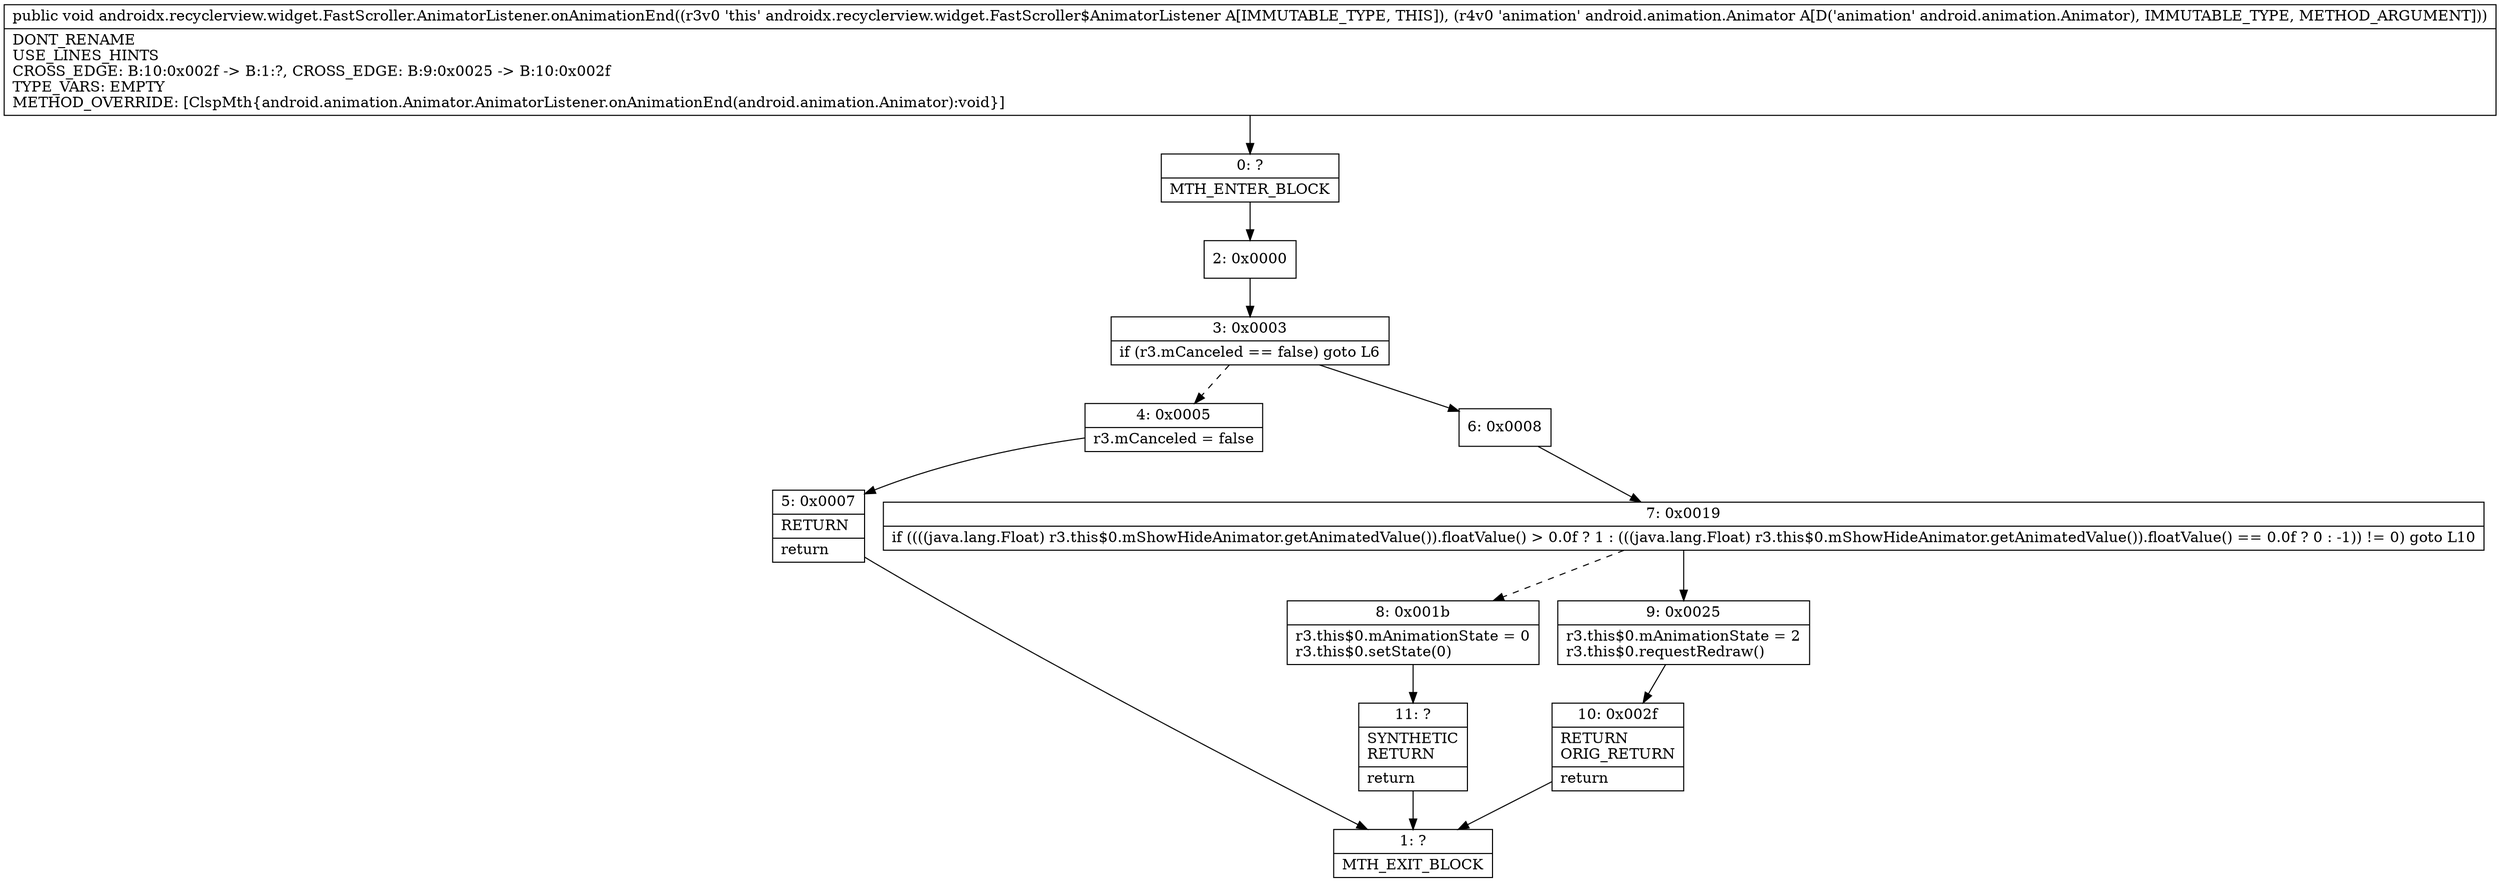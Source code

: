 digraph "CFG forandroidx.recyclerview.widget.FastScroller.AnimatorListener.onAnimationEnd(Landroid\/animation\/Animator;)V" {
Node_0 [shape=record,label="{0\:\ ?|MTH_ENTER_BLOCK\l}"];
Node_2 [shape=record,label="{2\:\ 0x0000}"];
Node_3 [shape=record,label="{3\:\ 0x0003|if (r3.mCanceled == false) goto L6\l}"];
Node_4 [shape=record,label="{4\:\ 0x0005|r3.mCanceled = false\l}"];
Node_5 [shape=record,label="{5\:\ 0x0007|RETURN\l|return\l}"];
Node_1 [shape=record,label="{1\:\ ?|MTH_EXIT_BLOCK\l}"];
Node_6 [shape=record,label="{6\:\ 0x0008}"];
Node_7 [shape=record,label="{7\:\ 0x0019|if ((((java.lang.Float) r3.this$0.mShowHideAnimator.getAnimatedValue()).floatValue() \> 0.0f ? 1 : (((java.lang.Float) r3.this$0.mShowHideAnimator.getAnimatedValue()).floatValue() == 0.0f ? 0 : \-1)) != 0) goto L10\l}"];
Node_8 [shape=record,label="{8\:\ 0x001b|r3.this$0.mAnimationState = 0\lr3.this$0.setState(0)\l}"];
Node_11 [shape=record,label="{11\:\ ?|SYNTHETIC\lRETURN\l|return\l}"];
Node_9 [shape=record,label="{9\:\ 0x0025|r3.this$0.mAnimationState = 2\lr3.this$0.requestRedraw()\l}"];
Node_10 [shape=record,label="{10\:\ 0x002f|RETURN\lORIG_RETURN\l|return\l}"];
MethodNode[shape=record,label="{public void androidx.recyclerview.widget.FastScroller.AnimatorListener.onAnimationEnd((r3v0 'this' androidx.recyclerview.widget.FastScroller$AnimatorListener A[IMMUTABLE_TYPE, THIS]), (r4v0 'animation' android.animation.Animator A[D('animation' android.animation.Animator), IMMUTABLE_TYPE, METHOD_ARGUMENT]))  | DONT_RENAME\lUSE_LINES_HINTS\lCROSS_EDGE: B:10:0x002f \-\> B:1:?, CROSS_EDGE: B:9:0x0025 \-\> B:10:0x002f\lTYPE_VARS: EMPTY\lMETHOD_OVERRIDE: [ClspMth\{android.animation.Animator.AnimatorListener.onAnimationEnd(android.animation.Animator):void\}]\l}"];
MethodNode -> Node_0;Node_0 -> Node_2;
Node_2 -> Node_3;
Node_3 -> Node_4[style=dashed];
Node_3 -> Node_6;
Node_4 -> Node_5;
Node_5 -> Node_1;
Node_6 -> Node_7;
Node_7 -> Node_8[style=dashed];
Node_7 -> Node_9;
Node_8 -> Node_11;
Node_11 -> Node_1;
Node_9 -> Node_10;
Node_10 -> Node_1;
}

